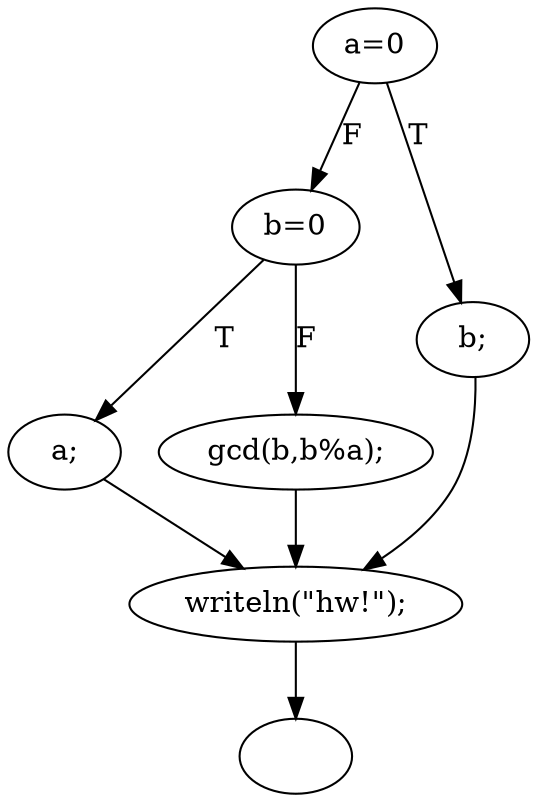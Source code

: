 digraph {
  0 [label="a;"];
  1 [label="gcd(b,b%a);"];
  2 [label="b=0"];
  3 [label="b;"];
  4 [label=""];
  5 [label="writeln(\"hw!\");"];
  6 [label="a=0"];
  1 -> 5 [label=""];
  5 -> 4 [label=""];
  3 -> 5 [label=""];
  6 -> 2 [label="F"];
  2 -> 1 [label="F"];
  0 -> 5 [label=""];
  2 -> 0 [label="T"];
  6 -> 3 [label="T"];
}
